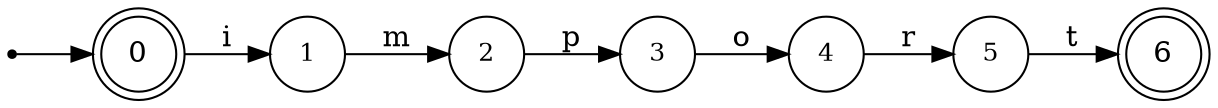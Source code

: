 digraph finite_state_machine {
	rankdir=LR;
	size="10,10"

	node [ shape = doublecircle, label = "0", fontsize  = 14] n0;

	node [ shape = circle, label = "1", fontsize  = 12] n1;
	node [ shape = circle, label = "2", fontsize  = 12] n2;
	node [ shape = circle, label = "3", fontsize  = 12] n3;
	node [ shape = circle, label = "4", fontsize  = 12] n4;
	node [ shape = circle, label = "5", fontsize  = 12] n5;

	node [ shape = doublecircle, label = "6", fontsize  = 14] n6;

	node [shape = point ]; qi
	qi -> n0;

	n0 -> n1 [ label = "i" ];
	n1 -> n2 [ label = "m" ];
	n2 -> n3 [ label = "p" ];
	n3 -> n4 [ label = "o" ];
	n4 -> n5 [ label = "r" ];
	n5 -> n6 [ label = "t" ];
}